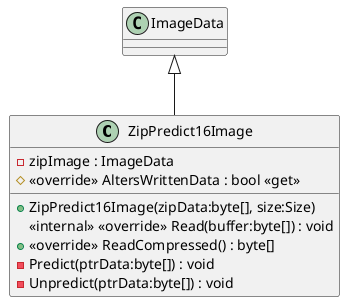 @startuml
class ZipPredict16Image {
    - zipImage : ImageData
    # <<override>> AltersWrittenData : bool <<get>>
    + ZipPredict16Image(zipData:byte[], size:Size)
    <<internal>> <<override>> Read(buffer:byte[]) : void
    + <<override>> ReadCompressed() : byte[]
    - Predict(ptrData:byte[]) : void
    - Unpredict(ptrData:byte[]) : void
}
ImageData <|-- ZipPredict16Image
@enduml
